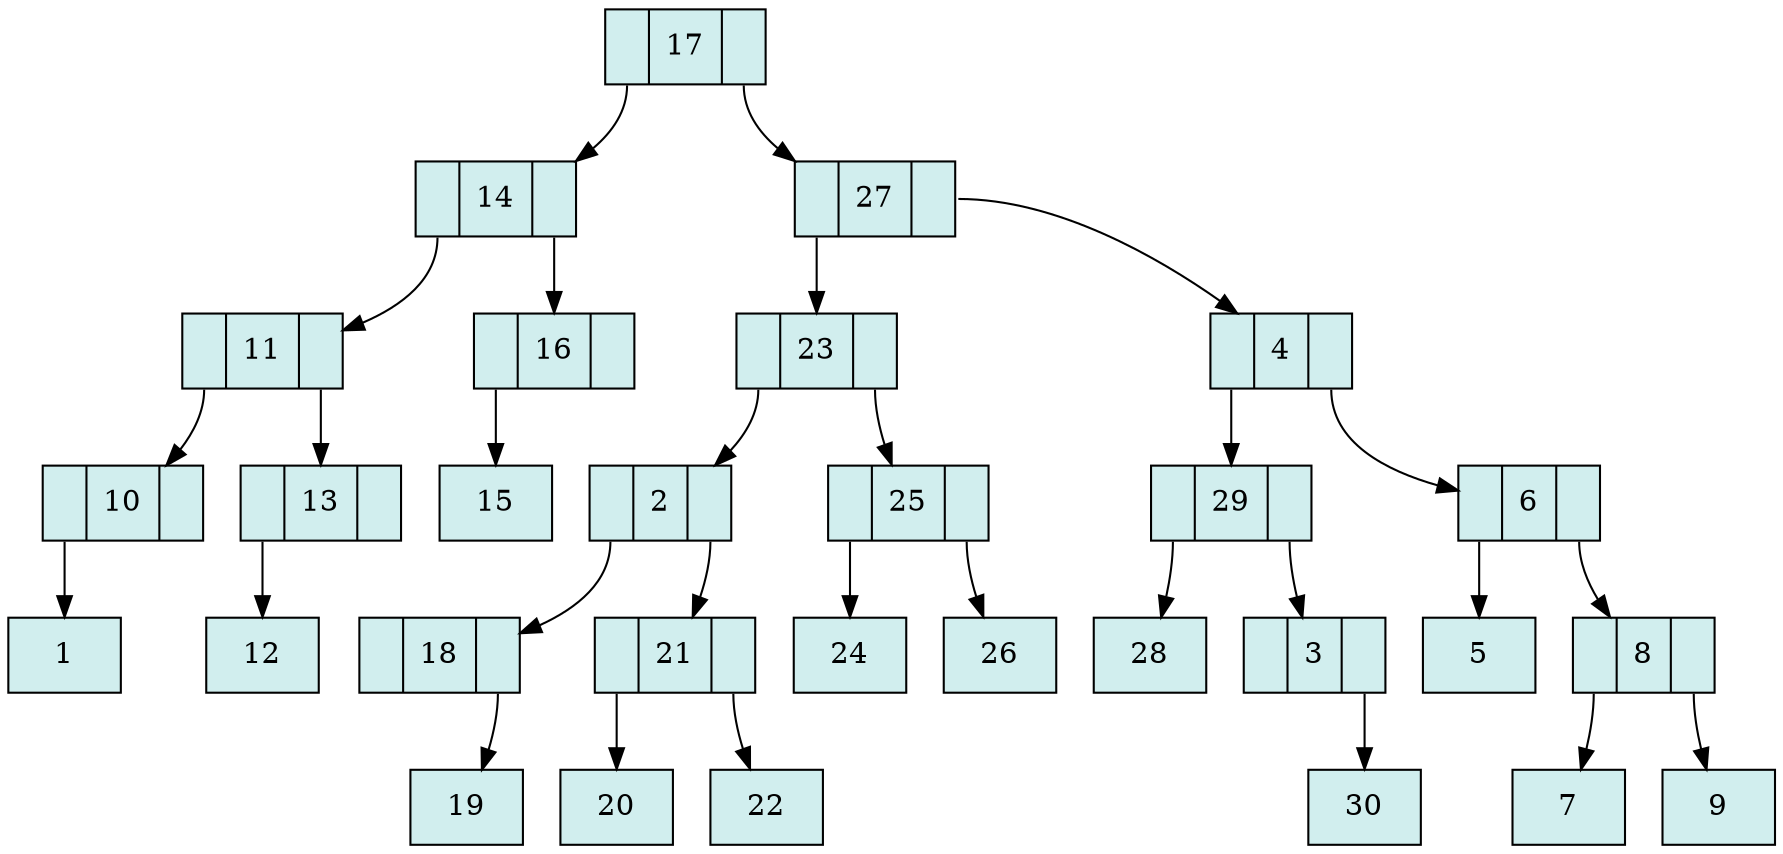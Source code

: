 digraph grafica{
    rankdir=TB;
    node [shape = record, style=filled, fillcolor=lightcyan2];
    nodo17 [ label ="<AI>|17|<AD>"];
    nodo14 [ label ="<AI>|14|<AD>"];
    nodo11 [ label ="<AI>|11|<AD>"];
    nodo10 [ label ="<AI>|10|<AD>"];
    nodo1 [ label ="1"];
    nodo10:AI->nodo1
    nodo11:AI->nodo10
    nodo13 [ label ="<AI>|13|<AD>"];
    nodo12 [ label ="12"];
    nodo13:AI->nodo12
    nodo11:AD->nodo13
    nodo14:AI->nodo11
    nodo16 [ label ="<AI>|16|<AD>"];
    nodo15 [ label ="15"];
    nodo16:AI->nodo15
    nodo14:AD->nodo16
    nodo17:AI->nodo14
    nodo27 [ label ="<AI>|27|<AD>"];
    nodo23 [ label ="<AI>|23|<AD>"];
    nodo2 [ label ="<AI>|2|<AD>"];
    nodo18 [ label ="<AI>|18|<AD>"];
    nodo19 [ label ="19"];
    nodo18:AD->nodo19
    nodo2:AI->nodo18
    nodo21 [ label ="<AI>|21|<AD>"];
    nodo20 [ label ="20"];
    nodo21:AI->nodo20
    nodo22 [ label ="22"];
    nodo21:AD->nodo22
    nodo2:AD->nodo21
    nodo23:AI->nodo2
    nodo25 [ label ="<AI>|25|<AD>"];
    nodo24 [ label ="24"];
    nodo25:AI->nodo24
    nodo26 [ label ="26"];
    nodo25:AD->nodo26
    nodo23:AD->nodo25
    nodo27:AI->nodo23
    nodo4 [ label ="<AI>|4|<AD>"];
    nodo29 [ label ="<AI>|29|<AD>"];
    nodo28 [ label ="28"];
    nodo29:AI->nodo28
    nodo3 [ label ="<AI>|3|<AD>"];
    nodo30 [ label ="30"];
    nodo3:AD->nodo30
    nodo29:AD->nodo3
    nodo4:AI->nodo29
    nodo6 [ label ="<AI>|6|<AD>"];
    nodo5 [ label ="5"];
    nodo6:AI->nodo5
    nodo8 [ label ="<AI>|8|<AD>"];
    nodo7 [ label ="7"];
    nodo8:AI->nodo7
    nodo9 [ label ="9"];
    nodo8:AD->nodo9
    nodo6:AD->nodo8
    nodo4:AD->nodo6
    nodo27:AD->nodo4
    nodo17:AD->nodo27
    }